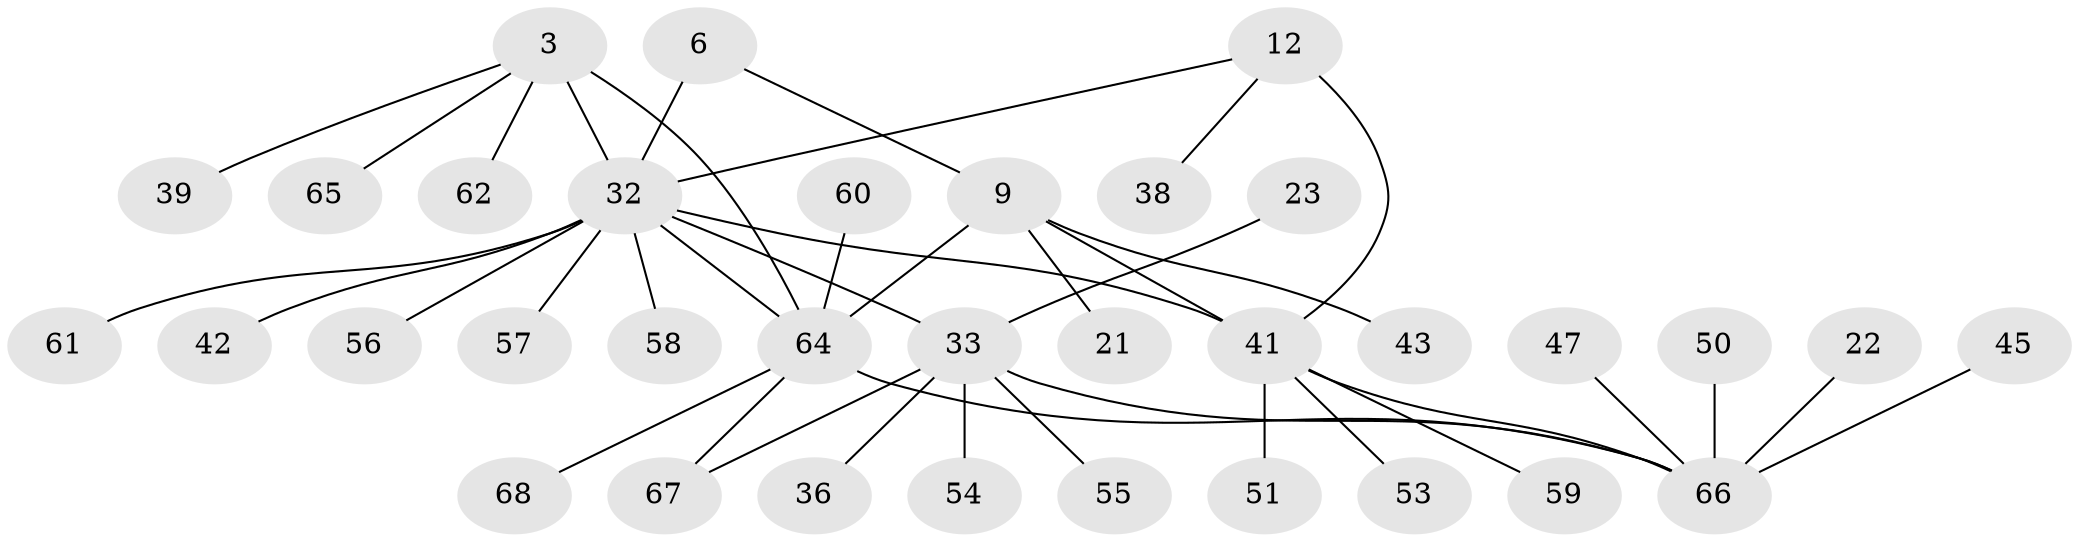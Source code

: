 // original degree distribution, {5: 0.058823529411764705, 7: 0.029411764705882353, 6: 0.058823529411764705, 3: 0.07352941176470588, 8: 0.029411764705882353, 4: 0.07352941176470588, 1: 0.5441176470588235, 2: 0.1323529411764706}
// Generated by graph-tools (version 1.1) at 2025/55/03/09/25 04:55:57]
// undirected, 34 vertices, 40 edges
graph export_dot {
graph [start="1"]
  node [color=gray90,style=filled];
  3;
  6;
  9 [super="+8"];
  12;
  21;
  22;
  23;
  32 [super="+2+5"];
  33 [super="+14"];
  36;
  38;
  39;
  41 [super="+11+16"];
  42 [super="+25+28+30+35"];
  43;
  45;
  47;
  50 [super="+26"];
  51 [super="+48"];
  53;
  54;
  55;
  56 [super="+20"];
  57 [super="+17+19"];
  58;
  59;
  60 [super="+52"];
  61;
  62;
  64 [super="+37+7"];
  65;
  66 [super="+15"];
  67 [super="+34+44"];
  68 [super="+63"];
  3 -- 39;
  3 -- 62;
  3 -- 65;
  3 -- 64;
  3 -- 32 [weight=3];
  6 -- 9;
  6 -- 32 [weight=2];
  9 -- 43;
  9 -- 21;
  9 -- 41;
  9 -- 64 [weight=2];
  12 -- 38;
  12 -- 41 [weight=2];
  12 -- 32;
  22 -- 66;
  23 -- 33;
  32 -- 33 [weight=3];
  32 -- 56;
  32 -- 41;
  32 -- 42;
  32 -- 57;
  32 -- 58;
  32 -- 61;
  32 -- 64;
  33 -- 36;
  33 -- 55;
  33 -- 54;
  33 -- 67;
  33 -- 66 [weight=2];
  41 -- 51;
  41 -- 53;
  41 -- 59;
  41 -- 66;
  45 -- 66;
  47 -- 66;
  50 -- 66;
  60 -- 64;
  64 -- 66;
  64 -- 67;
  64 -- 68;
}
